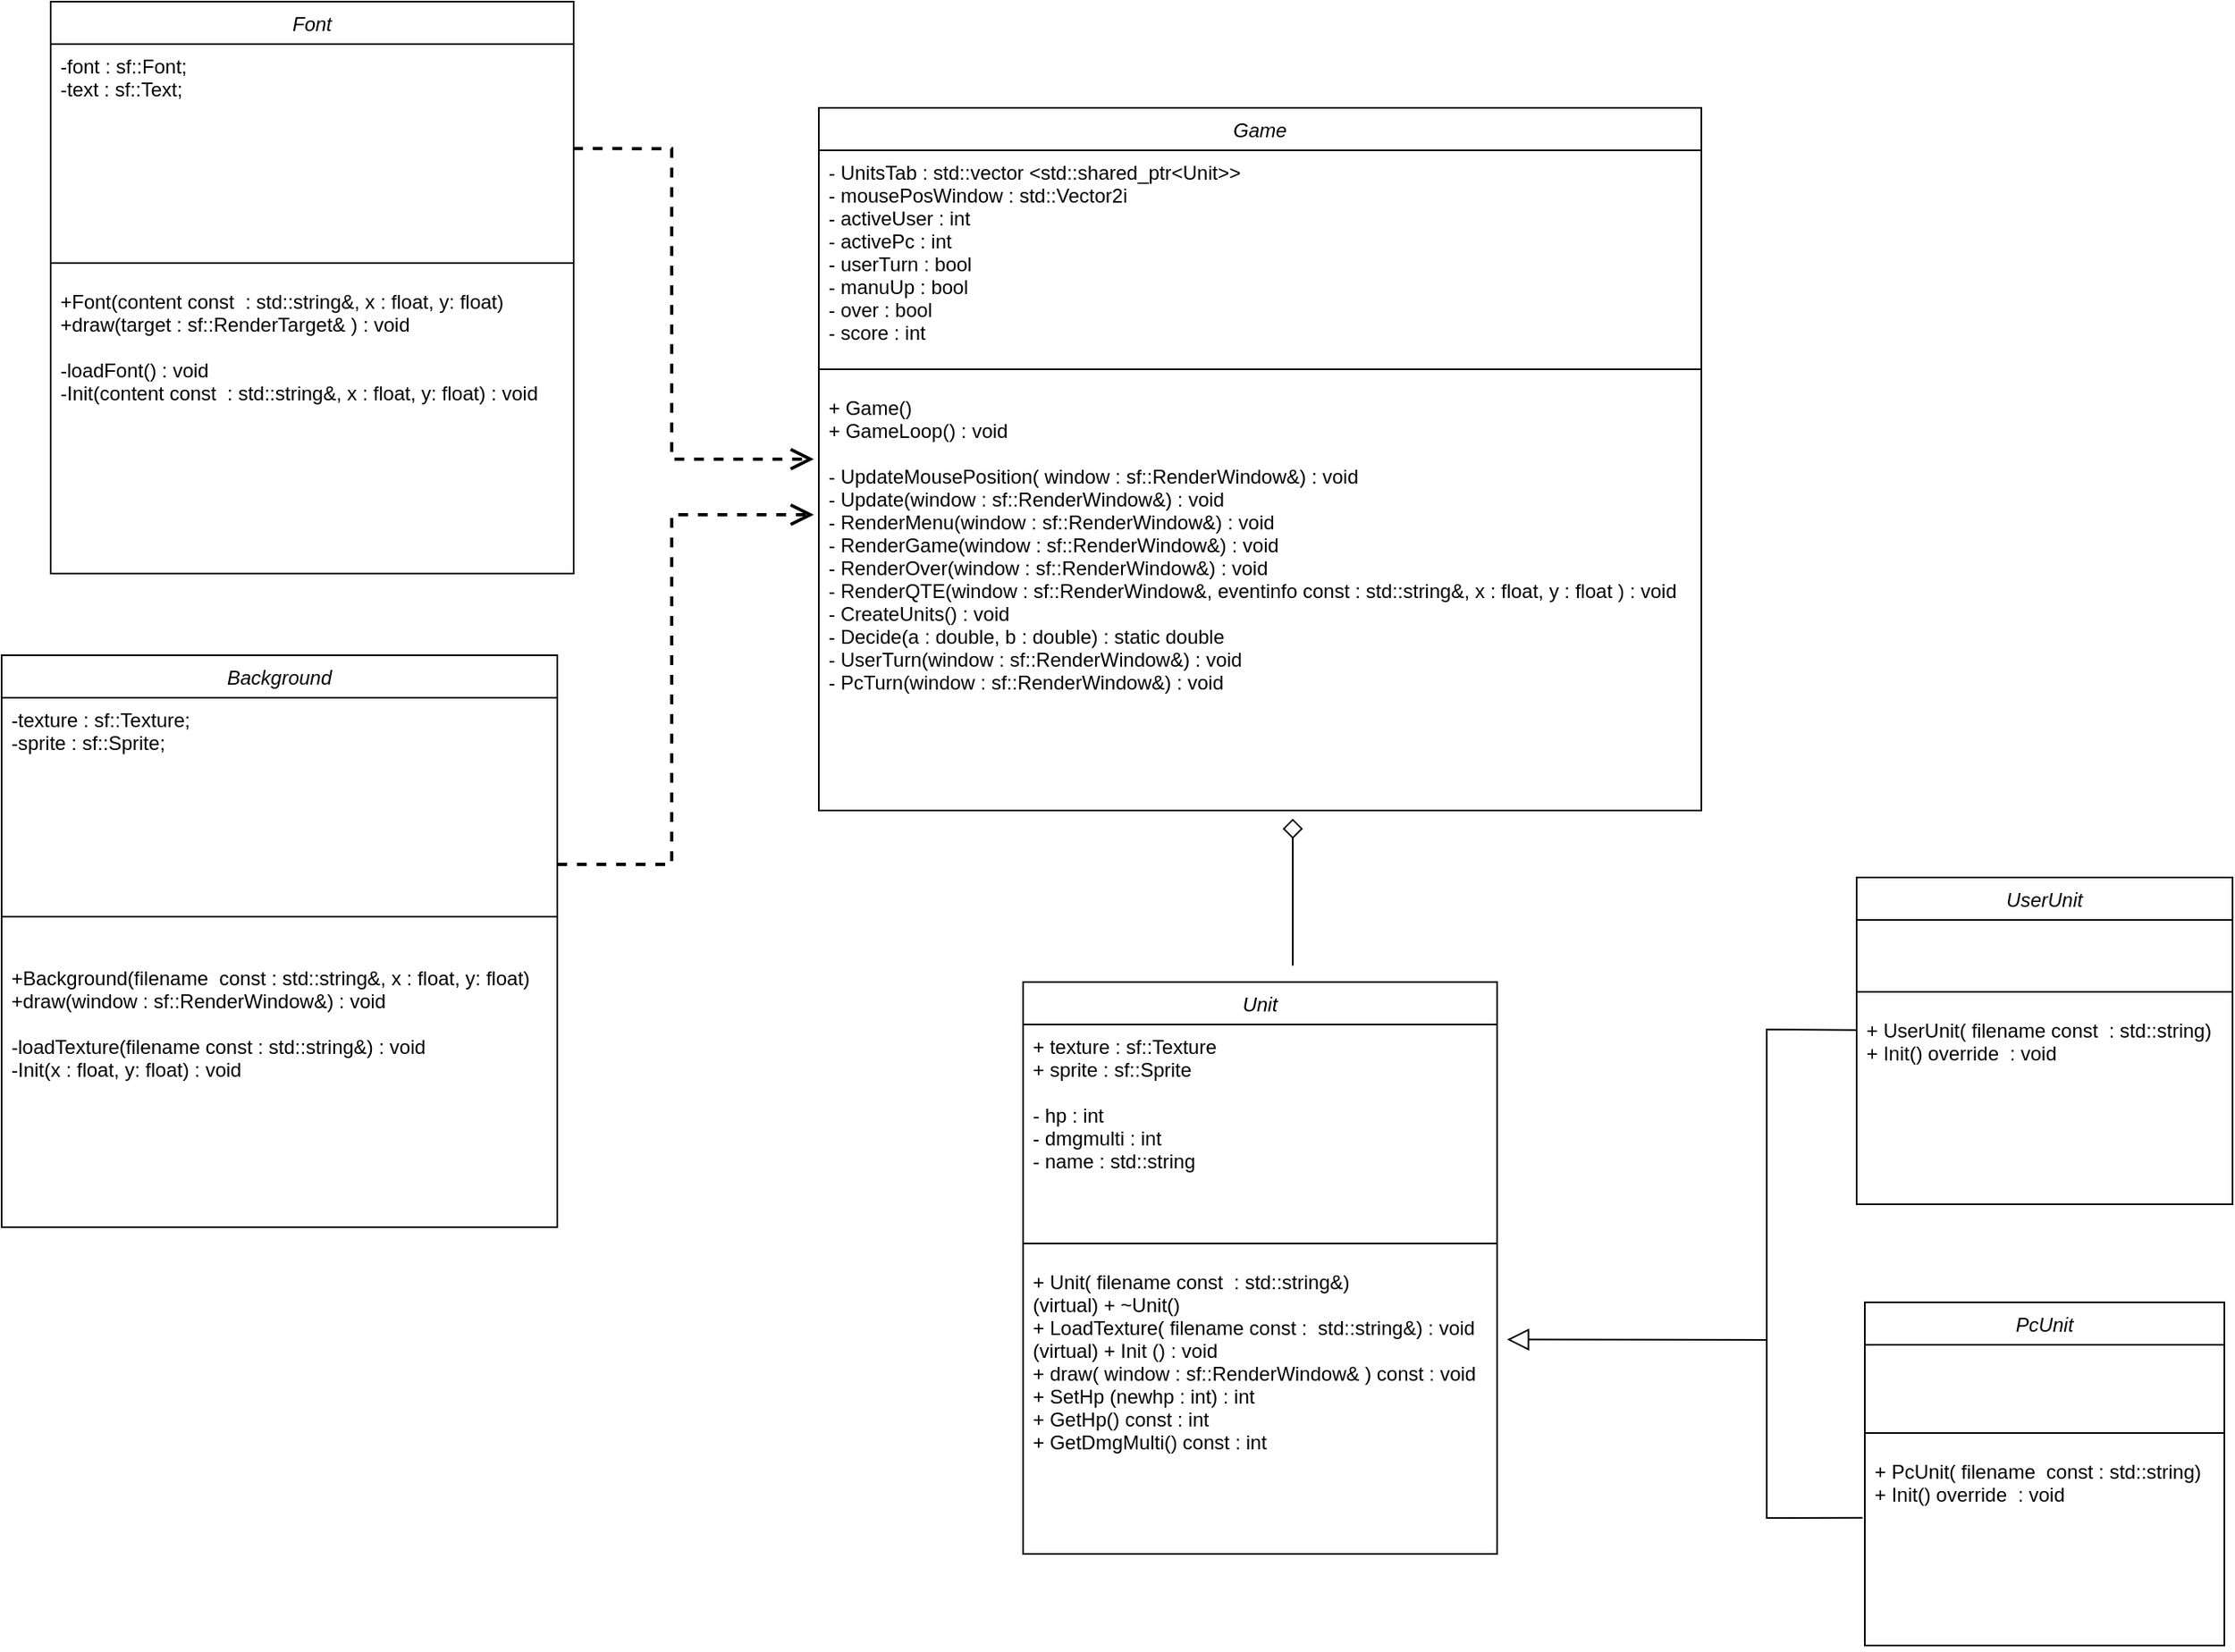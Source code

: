 <mxfile version="24.4.13" type="device">
  <diagram id="C5RBs43oDa-KdzZeNtuy" name="Page-1">
    <mxGraphModel dx="2293" dy="1975" grid="1" gridSize="10" guides="1" tooltips="1" connect="1" arrows="1" fold="1" page="1" pageScale="1" pageWidth="827" pageHeight="1169" math="0" shadow="0">
      <root>
        <mxCell id="WIyWlLk6GJQsqaUBKTNV-0" />
        <mxCell id="WIyWlLk6GJQsqaUBKTNV-1" parent="WIyWlLk6GJQsqaUBKTNV-0" />
        <mxCell id="zkfFHV4jXpPFQw0GAbJ--0" value="Game" style="swimlane;fontStyle=2;align=center;verticalAlign=top;childLayout=stackLayout;horizontal=1;startSize=26;horizontalStack=0;resizeParent=1;resizeLast=0;collapsible=1;marginBottom=0;rounded=0;shadow=0;strokeWidth=1;" parent="WIyWlLk6GJQsqaUBKTNV-1" vertex="1">
          <mxGeometry x="-300" y="-1055" width="540" height="430" as="geometry">
            <mxRectangle x="230" y="140" width="160" height="26" as="alternateBounds" />
          </mxGeometry>
        </mxCell>
        <mxCell id="zkfFHV4jXpPFQw0GAbJ--1" value="- UnitsTab : std::vector &lt;std::shared_ptr&lt;Unit&gt;&gt;&#xa;- mousePosWindow : std::Vector2i&#xa;- activeUser : int&#xa;- activePc : int&#xa;- userTurn : bool&#xa;- manuUp : bool&#xa;- over : bool&#xa;- score : int&#xa;" style="text;align=left;verticalAlign=top;spacingLeft=4;spacingRight=4;overflow=hidden;rotatable=0;points=[[0,0.5],[1,0.5]];portConstraint=eastwest;" parent="zkfFHV4jXpPFQw0GAbJ--0" vertex="1">
          <mxGeometry y="26" width="540" height="124" as="geometry" />
        </mxCell>
        <mxCell id="zkfFHV4jXpPFQw0GAbJ--4" value="" style="line;html=1;strokeWidth=1;align=left;verticalAlign=middle;spacingTop=-1;spacingLeft=3;spacingRight=3;rotatable=0;labelPosition=right;points=[];portConstraint=eastwest;" parent="zkfFHV4jXpPFQw0GAbJ--0" vertex="1">
          <mxGeometry y="150" width="540" height="20" as="geometry" />
        </mxCell>
        <mxCell id="zkfFHV4jXpPFQw0GAbJ--5" value="+ Game()&#xa;+ GameLoop() : void&#xa;&#xa;- UpdateMousePosition( window : sf::RenderWindow&amp;) : void&#xa;- Update(window : sf::RenderWindow&amp;) : void&#xa;- RenderMenu(window : sf::RenderWindow&amp;) : void&#xa;- RenderGame(window : sf::RenderWindow&amp;) : void&#xa;- RenderOver(window : sf::RenderWindow&amp;) : void&#xa;- RenderQTE(window : sf::RenderWindow&amp;, eventinfo const : std::string&amp;, x : float, y : float ) : void&#xa;- CreateUnits() : void&#xa;- Decide(a : double, b : double) : static double &#xa;- UserTurn(window : sf::RenderWindow&amp;) : void&#xa;- PcTurn(window : sf::RenderWindow&amp;) : void&#xa;" style="text;align=left;verticalAlign=top;spacingLeft=4;spacingRight=4;overflow=hidden;rotatable=0;points=[[0,0.5],[1,0.5]];portConstraint=eastwest;" parent="zkfFHV4jXpPFQw0GAbJ--0" vertex="1">
          <mxGeometry y="170" width="540" height="260" as="geometry" />
        </mxCell>
        <mxCell id="ZZ86Lt4iELvdnzls3iAt-0" value="Unit" style="swimlane;fontStyle=2;align=center;verticalAlign=top;childLayout=stackLayout;horizontal=1;startSize=26;horizontalStack=0;resizeParent=1;resizeLast=0;collapsible=1;marginBottom=0;rounded=0;shadow=0;strokeWidth=1;" parent="WIyWlLk6GJQsqaUBKTNV-1" vertex="1">
          <mxGeometry x="-175" y="-520" width="290" height="350" as="geometry">
            <mxRectangle x="230" y="140" width="160" height="26" as="alternateBounds" />
          </mxGeometry>
        </mxCell>
        <mxCell id="ZZ86Lt4iELvdnzls3iAt-1" value="+ texture : sf::Texture&#xa;+ sprite : sf::Sprite&#xa;&#xa;- hp : int&#xa;- dmgmulti : int&#xa;- name : std::string" style="text;align=left;verticalAlign=top;spacingLeft=4;spacingRight=4;overflow=hidden;rotatable=0;points=[[0,0.5],[1,0.5]];portConstraint=eastwest;" parent="ZZ86Lt4iELvdnzls3iAt-0" vertex="1">
          <mxGeometry y="26" width="290" height="124" as="geometry" />
        </mxCell>
        <mxCell id="ZZ86Lt4iELvdnzls3iAt-2" value="" style="line;html=1;strokeWidth=1;align=left;verticalAlign=middle;spacingTop=-1;spacingLeft=3;spacingRight=3;rotatable=0;labelPosition=right;points=[];portConstraint=eastwest;" parent="ZZ86Lt4iELvdnzls3iAt-0" vertex="1">
          <mxGeometry y="150" width="290" height="20" as="geometry" />
        </mxCell>
        <mxCell id="ZZ86Lt4iELvdnzls3iAt-3" value="+ Unit( filename const  : std::string&amp;)&#xa;(virtual) + ~Unit()&#xa;+ LoadTexture( filename const :  std::string&amp;) : void&#xa;(virtual) + Init () : void&#xa;+ draw( window : sf::RenderWindow&amp; ) const : void &#xa;+ SetHp (newhp : int) : int&#xa;+ GetHp() const : int &#xa;+ GetDmgMulti() const : int &#xa;" style="text;align=left;verticalAlign=top;spacingLeft=4;spacingRight=4;overflow=hidden;rotatable=0;points=[[0,0.5],[1,0.5]];portConstraint=eastwest;" parent="ZZ86Lt4iELvdnzls3iAt-0" vertex="1">
          <mxGeometry y="170" width="290" height="180" as="geometry" />
        </mxCell>
        <mxCell id="ZZ86Lt4iELvdnzls3iAt-4" value="PcUnit" style="swimlane;fontStyle=2;align=center;verticalAlign=top;childLayout=stackLayout;horizontal=1;startSize=26;horizontalStack=0;resizeParent=1;resizeLast=0;collapsible=1;marginBottom=0;rounded=0;shadow=0;strokeWidth=1;" parent="WIyWlLk6GJQsqaUBKTNV-1" vertex="1">
          <mxGeometry x="340" y="-324" width="220" height="210" as="geometry">
            <mxRectangle x="230" y="140" width="160" height="26" as="alternateBounds" />
          </mxGeometry>
        </mxCell>
        <mxCell id="ZZ86Lt4iELvdnzls3iAt-5" value=" " style="text;align=left;verticalAlign=top;spacingLeft=4;spacingRight=4;overflow=hidden;rotatable=0;points=[[0,0.5],[1,0.5]];portConstraint=eastwest;" parent="ZZ86Lt4iELvdnzls3iAt-4" vertex="1">
          <mxGeometry y="26" width="220" height="44" as="geometry" />
        </mxCell>
        <mxCell id="ZZ86Lt4iELvdnzls3iAt-6" value="" style="line;html=1;strokeWidth=1;align=left;verticalAlign=middle;spacingTop=-1;spacingLeft=3;spacingRight=3;rotatable=0;labelPosition=right;points=[];portConstraint=eastwest;" parent="ZZ86Lt4iELvdnzls3iAt-4" vertex="1">
          <mxGeometry y="70" width="220" height="20" as="geometry" />
        </mxCell>
        <mxCell id="ZZ86Lt4iELvdnzls3iAt-7" value="+ PcUnit( filename  const : std::string)&#xa;+ Init() override  : void" style="text;align=left;verticalAlign=top;spacingLeft=4;spacingRight=4;overflow=hidden;rotatable=0;points=[[0,0.5],[1,0.5]];portConstraint=eastwest;" parent="ZZ86Lt4iELvdnzls3iAt-4" vertex="1">
          <mxGeometry y="90" width="220" height="120" as="geometry" />
        </mxCell>
        <mxCell id="ZZ86Lt4iELvdnzls3iAt-8" value="UserUnit" style="swimlane;fontStyle=2;align=center;verticalAlign=top;childLayout=stackLayout;horizontal=1;startSize=26;horizontalStack=0;resizeParent=1;resizeLast=0;collapsible=1;marginBottom=0;rounded=0;shadow=0;strokeWidth=1;" parent="WIyWlLk6GJQsqaUBKTNV-1" vertex="1">
          <mxGeometry x="335" y="-584" width="230" height="200" as="geometry">
            <mxRectangle x="230" y="140" width="160" height="26" as="alternateBounds" />
          </mxGeometry>
        </mxCell>
        <mxCell id="ZZ86Lt4iELvdnzls3iAt-9" value=" " style="text;align=left;verticalAlign=top;spacingLeft=4;spacingRight=4;overflow=hidden;rotatable=0;points=[[0,0.5],[1,0.5]];portConstraint=eastwest;" parent="ZZ86Lt4iELvdnzls3iAt-8" vertex="1">
          <mxGeometry y="26" width="230" height="34" as="geometry" />
        </mxCell>
        <mxCell id="ZZ86Lt4iELvdnzls3iAt-10" value="" style="line;html=1;strokeWidth=1;align=left;verticalAlign=middle;spacingTop=-1;spacingLeft=3;spacingRight=3;rotatable=0;labelPosition=right;points=[];portConstraint=eastwest;" parent="ZZ86Lt4iELvdnzls3iAt-8" vertex="1">
          <mxGeometry y="60" width="230" height="20" as="geometry" />
        </mxCell>
        <mxCell id="ZZ86Lt4iELvdnzls3iAt-11" value="+ UserUnit( filename const  : std::string)&#xa;+ Init() override  : void" style="text;align=left;verticalAlign=top;spacingLeft=4;spacingRight=4;overflow=hidden;rotatable=0;points=[[0,0.5],[1,0.5]];portConstraint=eastwest;" parent="ZZ86Lt4iELvdnzls3iAt-8" vertex="1">
          <mxGeometry y="80" width="230" height="120" as="geometry" />
        </mxCell>
        <mxCell id="ZZ86Lt4iELvdnzls3iAt-12" value="Font" style="swimlane;fontStyle=2;align=center;verticalAlign=top;childLayout=stackLayout;horizontal=1;startSize=26;horizontalStack=0;resizeParent=1;resizeLast=0;collapsible=1;marginBottom=0;rounded=0;shadow=0;strokeWidth=1;" parent="WIyWlLk6GJQsqaUBKTNV-1" vertex="1">
          <mxGeometry x="-770" y="-1120" width="320" height="350" as="geometry">
            <mxRectangle x="230" y="140" width="160" height="26" as="alternateBounds" />
          </mxGeometry>
        </mxCell>
        <mxCell id="ZZ86Lt4iELvdnzls3iAt-13" value="-font : sf::Font;&#xa;-text : sf::Text;" style="text;align=left;verticalAlign=top;spacingLeft=4;spacingRight=4;overflow=hidden;rotatable=0;points=[[0,0.5],[1,0.5]];portConstraint=eastwest;" parent="ZZ86Lt4iELvdnzls3iAt-12" vertex="1">
          <mxGeometry y="26" width="320" height="124" as="geometry" />
        </mxCell>
        <mxCell id="ZZ86Lt4iELvdnzls3iAt-14" value="" style="line;html=1;strokeWidth=1;align=left;verticalAlign=middle;spacingTop=-1;spacingLeft=3;spacingRight=3;rotatable=0;labelPosition=right;points=[];portConstraint=eastwest;" parent="ZZ86Lt4iELvdnzls3iAt-12" vertex="1">
          <mxGeometry y="150" width="320" height="20" as="geometry" />
        </mxCell>
        <mxCell id="ZZ86Lt4iELvdnzls3iAt-15" value="+Font(content const  : std::string&amp;, x : float, y: float)&#xa;+draw(target : sf::RenderTarget&amp; ) : void&#xa;&#xa;-loadFont() : void&#xa;-Init(content const  : std::string&amp;, x : float, y: float) : void&#xa;&#xa;" style="text;align=left;verticalAlign=top;spacingLeft=4;spacingRight=4;overflow=hidden;rotatable=0;points=[[0,0.5],[1,0.5]];portConstraint=eastwest;" parent="ZZ86Lt4iELvdnzls3iAt-12" vertex="1">
          <mxGeometry y="170" width="320" height="180" as="geometry" />
        </mxCell>
        <mxCell id="ZZ86Lt4iELvdnzls3iAt-22" value="" style="endArrow=none;html=1;rounded=0;entryX=0;entryY=0.111;entryDx=0;entryDy=0;entryPerimeter=0;" parent="WIyWlLk6GJQsqaUBKTNV-1" target="ZZ86Lt4iELvdnzls3iAt-11" edge="1">
          <mxGeometry width="50" height="50" relative="1" as="geometry">
            <mxPoint x="280" y="-314" as="sourcePoint" />
            <mxPoint x="300" y="-544" as="targetPoint" />
            <Array as="points">
              <mxPoint x="280" y="-491" />
            </Array>
          </mxGeometry>
        </mxCell>
        <mxCell id="ZZ86Lt4iELvdnzls3iAt-23" value="" style="endArrow=none;html=1;rounded=0;exitX=-0.006;exitY=0.349;exitDx=0;exitDy=0;exitPerimeter=0;" parent="WIyWlLk6GJQsqaUBKTNV-1" source="ZZ86Lt4iELvdnzls3iAt-7" edge="1">
          <mxGeometry width="50" height="50" relative="1" as="geometry">
            <mxPoint x="90" y="-394" as="sourcePoint" />
            <mxPoint x="280" y="-314" as="targetPoint" />
            <Array as="points">
              <mxPoint x="280" y="-192" />
            </Array>
          </mxGeometry>
        </mxCell>
        <mxCell id="ZZ86Lt4iELvdnzls3iAt-24" value="" style="endArrow=open;html=1;rounded=0;dashed=1;endFill=0;endSize=10;strokeWidth=2;exitX=0.999;exitY=0.515;exitDx=0;exitDy=0;exitPerimeter=0;" parent="WIyWlLk6GJQsqaUBKTNV-1" source="ZZ86Lt4iELvdnzls3iAt-13" edge="1">
          <mxGeometry width="50" height="50" relative="1" as="geometry">
            <mxPoint x="-440" y="-1030" as="sourcePoint" />
            <mxPoint x="-303" y="-840" as="targetPoint" />
            <Array as="points">
              <mxPoint x="-390" y="-1030" />
              <mxPoint x="-390" y="-840" />
            </Array>
          </mxGeometry>
        </mxCell>
        <mxCell id="ZZ86Lt4iELvdnzls3iAt-25" value="" style="endArrow=open;html=1;rounded=0;exitX=1;exitY=0.5;exitDx=0;exitDy=0;dashed=1;endFill=0;endSize=10;strokeWidth=2;" parent="WIyWlLk6GJQsqaUBKTNV-1" edge="1">
          <mxGeometry width="50" height="50" relative="1" as="geometry">
            <mxPoint x="-460" y="-592" as="sourcePoint" />
            <mxPoint x="-303" y="-806" as="targetPoint" />
            <Array as="points">
              <mxPoint x="-390" y="-592" />
              <mxPoint x="-390" y="-806" />
            </Array>
          </mxGeometry>
        </mxCell>
        <mxCell id="ZZ86Lt4iELvdnzls3iAt-27" value="" style="endArrow=block;html=1;rounded=0;entryX=1.021;entryY=0.271;entryDx=0;entryDy=0;entryPerimeter=0;endFill=0;endSize=11;" parent="WIyWlLk6GJQsqaUBKTNV-1" target="ZZ86Lt4iELvdnzls3iAt-3" edge="1">
          <mxGeometry width="50" height="50" relative="1" as="geometry">
            <mxPoint x="280" y="-301" as="sourcePoint" />
            <mxPoint x="540" y="-880" as="targetPoint" />
          </mxGeometry>
        </mxCell>
        <mxCell id="ZZ86Lt4iELvdnzls3iAt-28" value="" style="endArrow=diamond;html=1;rounded=0;endFill=0;endSize=10;strokeWidth=1;targetPerimeterSpacing=0;jumpSize=6;" parent="WIyWlLk6GJQsqaUBKTNV-1" edge="1">
          <mxGeometry width="50" height="50" relative="1" as="geometry">
            <mxPoint x="-10" y="-530" as="sourcePoint" />
            <mxPoint x="-10" y="-620" as="targetPoint" />
          </mxGeometry>
        </mxCell>
        <mxCell id="ZZ86Lt4iELvdnzls3iAt-30" value="Background" style="swimlane;fontStyle=2;align=center;verticalAlign=top;childLayout=stackLayout;horizontal=1;startSize=26;horizontalStack=0;resizeParent=1;resizeLast=0;collapsible=1;marginBottom=0;rounded=0;shadow=0;strokeWidth=1;" parent="WIyWlLk6GJQsqaUBKTNV-1" vertex="1">
          <mxGeometry x="-800" y="-720" width="340" height="350" as="geometry">
            <mxRectangle x="230" y="140" width="160" height="26" as="alternateBounds" />
          </mxGeometry>
        </mxCell>
        <mxCell id="ZZ86Lt4iELvdnzls3iAt-31" value="-texture : sf::Texture;&#xa;-sprite : sf::Sprite;" style="text;align=left;verticalAlign=top;spacingLeft=4;spacingRight=4;overflow=hidden;rotatable=0;points=[[0,0.5],[1,0.5]];portConstraint=eastwest;" parent="ZZ86Lt4iELvdnzls3iAt-30" vertex="1">
          <mxGeometry y="26" width="340" height="124" as="geometry" />
        </mxCell>
        <mxCell id="ZZ86Lt4iELvdnzls3iAt-32" value="" style="line;html=1;strokeWidth=1;align=left;verticalAlign=middle;spacingTop=-1;spacingLeft=3;spacingRight=3;rotatable=0;labelPosition=right;points=[];portConstraint=eastwest;" parent="ZZ86Lt4iELvdnzls3iAt-30" vertex="1">
          <mxGeometry y="150" width="340" height="20" as="geometry" />
        </mxCell>
        <mxCell id="ZZ86Lt4iELvdnzls3iAt-33" value="&#xa;+Background(filename  const : std::string&amp;, x : float, y: float)&#xa;+draw(window : sf::RenderWindow&amp;) : void&#xa;&#xa;-loadTexture(filename const : std::string&amp;) : void&#xa;-Init(x : float, y: float) : void&#xa;" style="text;align=left;verticalAlign=top;spacingLeft=4;spacingRight=4;overflow=hidden;rotatable=0;points=[[0,0.5],[1,0.5]];portConstraint=eastwest;" parent="ZZ86Lt4iELvdnzls3iAt-30" vertex="1">
          <mxGeometry y="170" width="340" height="180" as="geometry" />
        </mxCell>
      </root>
    </mxGraphModel>
  </diagram>
</mxfile>
